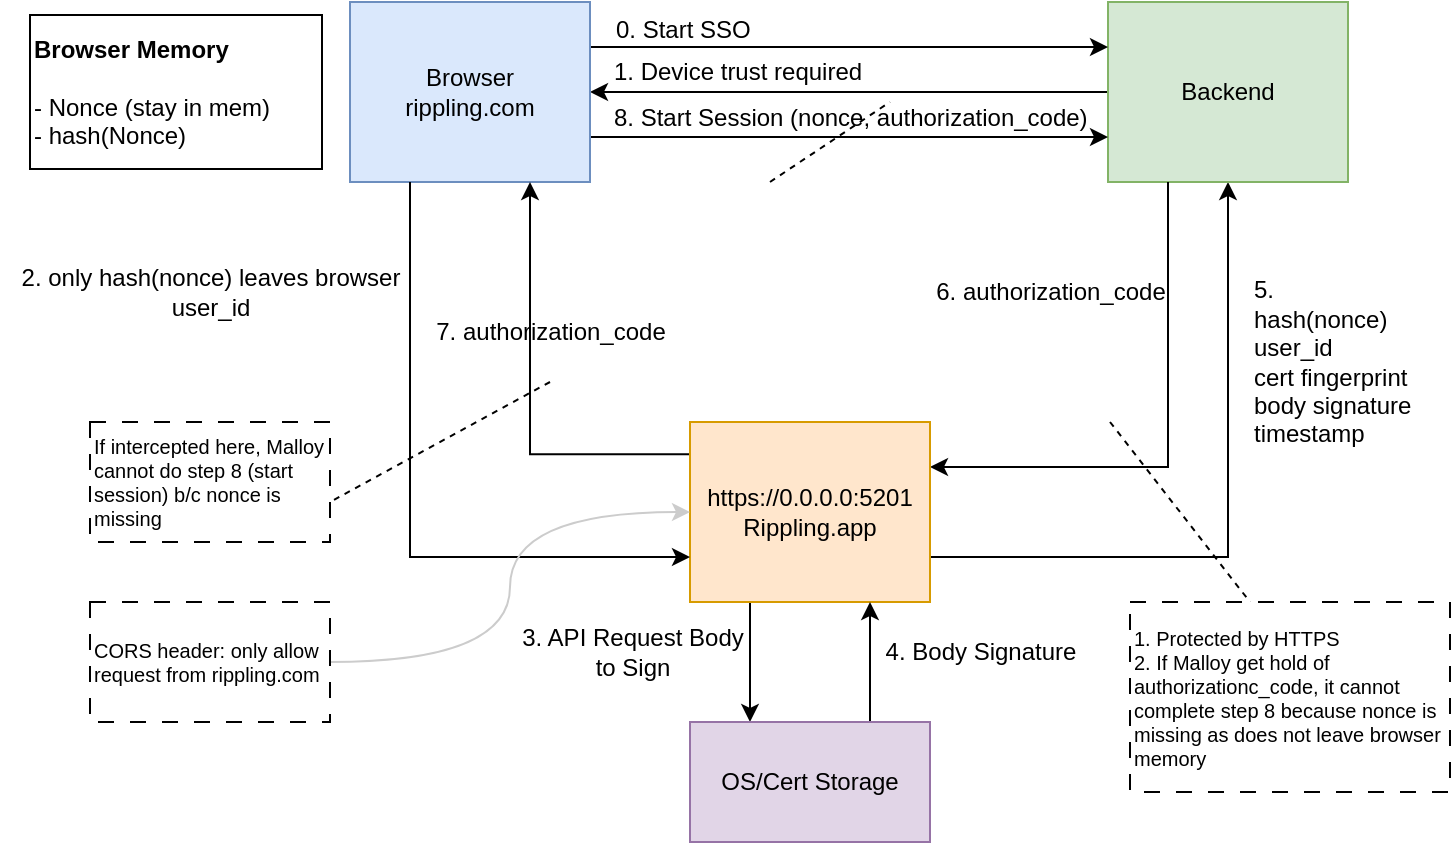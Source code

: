 <mxfile version="25.0.3">
  <diagram name="Page-1" id="_3UeeeU9ULqp59AH9pbj">
    <mxGraphModel dx="1839" dy="785" grid="1" gridSize="10" guides="1" tooltips="1" connect="1" arrows="1" fold="1" page="1" pageScale="1" pageWidth="850" pageHeight="1100" background="#ffffff" math="0" shadow="0">
      <root>
        <mxCell id="0" />
        <mxCell id="1" parent="0" />
        <mxCell id="N49U3mZkRisyGyjObS3A-11" style="edgeStyle=orthogonalEdgeStyle;rounded=0;orthogonalLoop=1;jettySize=auto;html=1;entryX=1;entryY=0.5;entryDx=0;entryDy=0;" parent="1" source="N49U3mZkRisyGyjObS3A-1" target="N49U3mZkRisyGyjObS3A-2" edge="1">
          <mxGeometry relative="1" as="geometry" />
        </mxCell>
        <mxCell id="N49U3mZkRisyGyjObS3A-35" style="edgeStyle=orthogonalEdgeStyle;rounded=0;orthogonalLoop=1;jettySize=auto;html=1;exitX=1;exitY=0.75;exitDx=0;exitDy=0;entryX=0.5;entryY=1;entryDx=0;entryDy=0;strokeColor=default;" parent="1" source="N49U3mZkRisyGyjObS3A-3" target="N49U3mZkRisyGyjObS3A-1" edge="1">
          <mxGeometry relative="1" as="geometry" />
        </mxCell>
        <mxCell id="N49U3mZkRisyGyjObS3A-1" value="Backend" style="rounded=0;whiteSpace=wrap;html=1;fillColor=#d5e8d4;strokeColor=#82b366;" parent="1" vertex="1">
          <mxGeometry x="549" y="270" width="120" height="90" as="geometry" />
        </mxCell>
        <mxCell id="N49U3mZkRisyGyjObS3A-10" style="edgeStyle=orthogonalEdgeStyle;rounded=0;orthogonalLoop=1;jettySize=auto;html=1;exitX=1;exitY=0.25;exitDx=0;exitDy=0;entryX=0;entryY=0.25;entryDx=0;entryDy=0;" parent="1" source="N49U3mZkRisyGyjObS3A-2" target="N49U3mZkRisyGyjObS3A-1" edge="1">
          <mxGeometry relative="1" as="geometry" />
        </mxCell>
        <mxCell id="N49U3mZkRisyGyjObS3A-13" style="edgeStyle=orthogonalEdgeStyle;rounded=0;orthogonalLoop=1;jettySize=auto;html=1;exitX=1;exitY=0.75;exitDx=0;exitDy=0;entryX=0;entryY=0.75;entryDx=0;entryDy=0;" parent="1" source="N49U3mZkRisyGyjObS3A-2" target="N49U3mZkRisyGyjObS3A-1" edge="1">
          <mxGeometry relative="1" as="geometry" />
        </mxCell>
        <mxCell id="N49U3mZkRisyGyjObS3A-2" value="Browser&lt;div&gt;rippling.com&lt;/div&gt;" style="rounded=0;whiteSpace=wrap;html=1;fillColor=#dae8fc;strokeColor=#6c8ebf;" parent="1" vertex="1">
          <mxGeometry x="170" y="270" width="120" height="90" as="geometry" />
        </mxCell>
        <mxCell id="N49U3mZkRisyGyjObS3A-25" style="edgeStyle=orthogonalEdgeStyle;rounded=0;orthogonalLoop=1;jettySize=auto;html=1;entryX=0.75;entryY=1;entryDx=0;entryDy=0;exitX=0.011;exitY=0.179;exitDx=0;exitDy=0;exitPerimeter=0;" parent="1" source="N49U3mZkRisyGyjObS3A-3" target="N49U3mZkRisyGyjObS3A-2" edge="1">
          <mxGeometry relative="1" as="geometry" />
        </mxCell>
        <mxCell id="N49U3mZkRisyGyjObS3A-34" style="edgeStyle=orthogonalEdgeStyle;rounded=0;orthogonalLoop=1;jettySize=auto;html=1;exitX=0.25;exitY=1;exitDx=0;exitDy=0;entryX=1;entryY=0.25;entryDx=0;entryDy=0;" parent="1" source="N49U3mZkRisyGyjObS3A-1" target="N49U3mZkRisyGyjObS3A-3" edge="1">
          <mxGeometry relative="1" as="geometry" />
        </mxCell>
        <mxCell id="N49U3mZkRisyGyjObS3A-37" style="edgeStyle=orthogonalEdgeStyle;rounded=0;orthogonalLoop=1;jettySize=auto;html=1;exitX=0.25;exitY=1;exitDx=0;exitDy=0;entryX=0.25;entryY=0;entryDx=0;entryDy=0;" parent="1" source="N49U3mZkRisyGyjObS3A-3" target="N49U3mZkRisyGyjObS3A-4" edge="1">
          <mxGeometry relative="1" as="geometry" />
        </mxCell>
        <mxCell id="N49U3mZkRisyGyjObS3A-3" value="&lt;div&gt;https://0.0.0.0:5201&lt;/div&gt;Rippling.app" style="rounded=0;whiteSpace=wrap;html=1;fillColor=#ffe6cc;strokeColor=#d79b00;" parent="1" vertex="1">
          <mxGeometry x="340" y="480" width="120" height="90" as="geometry" />
        </mxCell>
        <mxCell id="N49U3mZkRisyGyjObS3A-38" style="edgeStyle=orthogonalEdgeStyle;rounded=0;orthogonalLoop=1;jettySize=auto;html=1;exitX=0.75;exitY=0;exitDx=0;exitDy=0;entryX=0.75;entryY=1;entryDx=0;entryDy=0;" parent="1" source="N49U3mZkRisyGyjObS3A-4" target="N49U3mZkRisyGyjObS3A-3" edge="1">
          <mxGeometry relative="1" as="geometry" />
        </mxCell>
        <mxCell id="N49U3mZkRisyGyjObS3A-4" value="OS/Cert Storage" style="rounded=0;whiteSpace=wrap;html=1;fillColor=#e1d5e7;strokeColor=#9673a6;" parent="1" vertex="1">
          <mxGeometry x="340" y="630" width="120" height="60" as="geometry" />
        </mxCell>
        <mxCell id="N49U3mZkRisyGyjObS3A-9" value="0. Start SSO" style="text;html=1;align=left;verticalAlign=middle;resizable=0;points=[];autosize=1;strokeColor=none;fillColor=none;gradientColor=none;" parent="1" vertex="1">
          <mxGeometry x="301" y="269" width="90" height="30" as="geometry" />
        </mxCell>
        <mxCell id="N49U3mZkRisyGyjObS3A-12" value="1. Device trust required" style="text;html=1;align=left;verticalAlign=middle;resizable=0;points=[];autosize=1;strokeColor=none;fillColor=none;gradientColor=none;" parent="1" vertex="1">
          <mxGeometry x="300" y="290" width="150" height="30" as="geometry" />
        </mxCell>
        <mxCell id="N49U3mZkRisyGyjObS3A-14" value="8. Start Session (nonce, authorization_code)" style="text;html=1;align=left;verticalAlign=middle;resizable=0;points=[];autosize=1;strokeColor=none;fillColor=none;gradientColor=none;" parent="1" vertex="1">
          <mxGeometry x="300" y="313" width="260" height="30" as="geometry" />
        </mxCell>
        <mxCell id="N49U3mZkRisyGyjObS3A-17" style="edgeStyle=orthogonalEdgeStyle;rounded=0;orthogonalLoop=1;jettySize=auto;html=1;exitX=0.25;exitY=1;exitDx=0;exitDy=0;entryX=0;entryY=0.75;entryDx=0;entryDy=0;" parent="1" source="N49U3mZkRisyGyjObS3A-2" target="N49U3mZkRisyGyjObS3A-3" edge="1">
          <mxGeometry relative="1" as="geometry" />
        </mxCell>
        <mxCell id="N49U3mZkRisyGyjObS3A-18" value="2. only hash(nonce) leaves browser&lt;br&gt;user_id" style="text;html=1;align=center;verticalAlign=middle;resizable=0;points=[];autosize=1;strokeColor=none;fillColor=none;gradientColor=none;" parent="1" vertex="1">
          <mxGeometry x="-5" y="395" width="210" height="40" as="geometry" />
        </mxCell>
        <mxCell id="N49U3mZkRisyGyjObS3A-24" value="4. Body Signature" style="text;html=1;align=center;verticalAlign=middle;resizable=0;points=[];autosize=1;strokeColor=none;fillColor=none;gradientColor=none;" parent="1" vertex="1">
          <mxGeometry x="425" y="580" width="120" height="30" as="geometry" />
        </mxCell>
        <mxCell id="N49U3mZkRisyGyjObS3A-27" value="5.&lt;div&gt;hash(nonce)&lt;br&gt;user_id&lt;br&gt;cert fingerprint&lt;br&gt;body signature&lt;/div&gt;&lt;div&gt;timestamp&lt;/div&gt;" style="text;html=1;align=left;verticalAlign=middle;resizable=0;points=[];autosize=1;strokeColor=none;fillColor=none;gradientColor=none;" parent="1" vertex="1">
          <mxGeometry x="620" y="400" width="100" height="100" as="geometry" />
        </mxCell>
        <mxCell id="N49U3mZkRisyGyjObS3A-29" value="7. authorization_code" style="text;html=1;align=center;verticalAlign=middle;resizable=0;points=[];autosize=1;strokeColor=none;fillColor=none;gradientColor=none;" parent="1" vertex="1">
          <mxGeometry x="200" y="420" width="140" height="30" as="geometry" />
        </mxCell>
        <mxCell id="N49U3mZkRisyGyjObS3A-36" value="6. authorization_code" style="text;html=1;align=center;verticalAlign=middle;resizable=0;points=[];autosize=1;strokeColor=none;fillColor=none;gradientColor=none;" parent="1" vertex="1">
          <mxGeometry x="450" y="400" width="140" height="30" as="geometry" />
        </mxCell>
        <mxCell id="N49U3mZkRisyGyjObS3A-39" value="3. API Request Body&lt;br&gt;to Sign" style="text;html=1;align=center;verticalAlign=middle;resizable=0;points=[];autosize=1;strokeColor=none;fillColor=none;gradientColor=none;" parent="1" vertex="1">
          <mxGeometry x="246" y="575" width="130" height="40" as="geometry" />
        </mxCell>
        <mxCell id="N49U3mZkRisyGyjObS3A-43" style="edgeStyle=orthogonalEdgeStyle;rounded=1;orthogonalLoop=1;jettySize=auto;html=1;entryX=0;entryY=0.5;entryDx=0;entryDy=0;curved=1;shadow=0;flowAnimation=0;strokeColor=#CCCCCC;" parent="1" source="N49U3mZkRisyGyjObS3A-42" target="N49U3mZkRisyGyjObS3A-3" edge="1">
          <mxGeometry relative="1" as="geometry" />
        </mxCell>
        <mxCell id="N49U3mZkRisyGyjObS3A-42" value="CORS header:&amp;nbsp;&lt;span style=&quot;background-color: initial;&quot;&gt;only allow request from rippling.com&lt;/span&gt;" style="rounded=0;whiteSpace=wrap;html=1;dashed=1;dashPattern=8 8;fontSize=10;align=left;" parent="1" vertex="1">
          <mxGeometry x="40" y="570" width="120" height="60" as="geometry" />
        </mxCell>
        <mxCell id="N49U3mZkRisyGyjObS3A-44" value="" style="endArrow=none;html=1;rounded=0;dashed=1;" parent="1" edge="1">
          <mxGeometry width="50" height="50" relative="1" as="geometry">
            <mxPoint x="550" y="480" as="sourcePoint" />
            <mxPoint x="620" y="570" as="targetPoint" />
          </mxGeometry>
        </mxCell>
        <mxCell id="N49U3mZkRisyGyjObS3A-46" value="1. Protected by HTTPS&lt;div style=&quot;font-size: 10px;&quot;&gt;2. If Malloy get hold of authorizationc_code, it cannot complete step 8 because nonce is missing as does not leave browser memory&lt;/div&gt;" style="rounded=0;whiteSpace=wrap;html=1;dashed=1;dashPattern=8 8;align=left;fontSize=10;" parent="1" vertex="1">
          <mxGeometry x="560" y="570" width="160" height="95" as="geometry" />
        </mxCell>
        <mxCell id="N49U3mZkRisyGyjObS3A-47" value="" style="endArrow=none;html=1;rounded=0;dashed=1;" parent="1" edge="1">
          <mxGeometry width="50" height="50" relative="1" as="geometry">
            <mxPoint x="270" y="460" as="sourcePoint" />
            <mxPoint x="160" y="520" as="targetPoint" />
          </mxGeometry>
        </mxCell>
        <mxCell id="N49U3mZkRisyGyjObS3A-48" value="If intercepted here, Malloy cannot do step 8 (start session) b/c nonce is missing" style="rounded=0;whiteSpace=wrap;html=1;dashed=1;dashPattern=8 8;fontSize=10;align=left;" parent="1" vertex="1">
          <mxGeometry x="40" y="480" width="120" height="60" as="geometry" />
        </mxCell>
        <mxCell id="N49U3mZkRisyGyjObS3A-49" value="" style="endArrow=none;html=1;rounded=0;dashed=1;" parent="1" edge="1">
          <mxGeometry width="50" height="50" relative="1" as="geometry">
            <mxPoint x="380" y="360" as="sourcePoint" />
            <mxPoint x="440" y="320" as="targetPoint" />
          </mxGeometry>
        </mxCell>
        <mxCell id="UFQfS2T7OyS-DWm3FfHq-1" value="&lt;b&gt;Browser Memory&lt;/b&gt;&lt;div&gt;&lt;b&gt;&lt;br&gt;&lt;/b&gt;&lt;div&gt;- Nonce (stay in mem)&lt;/div&gt;&lt;div&gt;- hash(Nonce)&lt;/div&gt;&lt;/div&gt;" style="rounded=0;whiteSpace=wrap;html=1;align=left;" vertex="1" parent="1">
          <mxGeometry x="10" y="276.5" width="146" height="77" as="geometry" />
        </mxCell>
      </root>
    </mxGraphModel>
  </diagram>
</mxfile>
